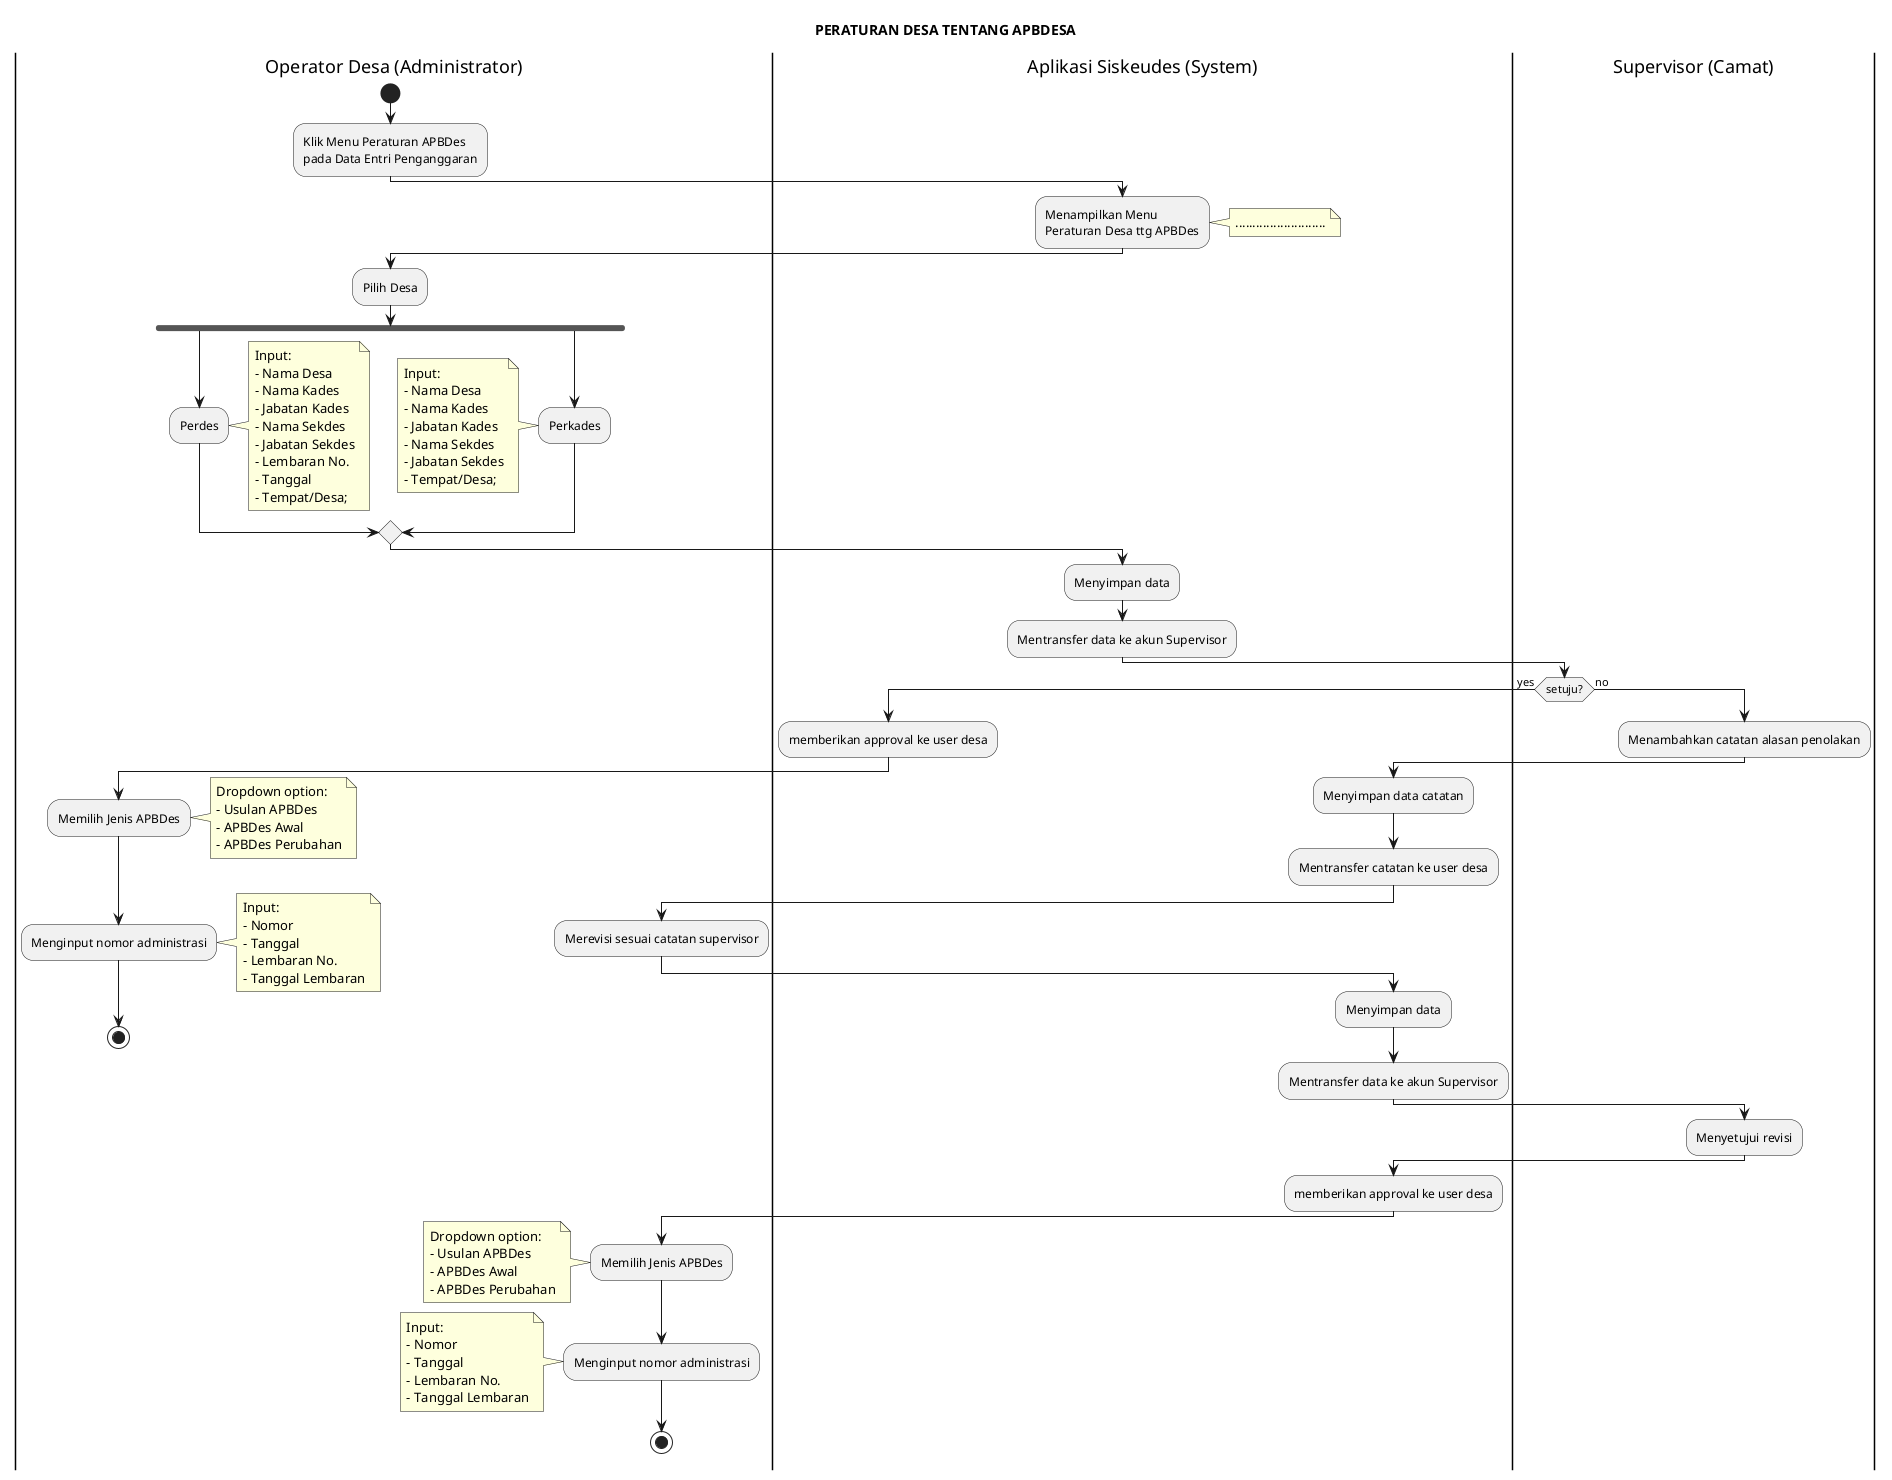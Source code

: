 @startuml
title "PERATURAN DESA TENTANG APBDESA"
|Operator Desa (Administrator)|
start
:Klik Menu Peraturan APBDes
pada Data Entri Penganggaran;
|Aplikasi Siskeudes (System)|
|Supervisor (Camat)|
|Aplikasi Siskeudes (System)|
:Menampilkan Menu
Peraturan Desa ttg APBDes;
note right
    ..........................
end note
|Operator Desa (Administrator)|
:Pilih Desa;
fork
:Perdes;
note right
Input:
- Nama Desa
- Nama Kades
- Jabatan Kades
- Nama Sekdes
- Jabatan Sekdes
- Lembaran No.
- Tanggal
- Tempat/Desa;
endnote
fork again
:Perkades;
note left
Input:
- Nama Desa
- Nama Kades
- Jabatan Kades
- Nama Sekdes
- Jabatan Sekdes
- Tempat/Desa;
end note
end merge
|Aplikasi Siskeudes (System)|
:Menyimpan data;
:Mentransfer data ke akun Supervisor;
|Supervisor (Camat)|
if (setuju?) then (yes);
|Aplikasi Siskeudes (System)|
:memberikan approval ke user desa;
|Operator Desa (Administrator)|
:Memilih Jenis APBDes;
note right
Dropdown option:
- Usulan APBDes
- APBDes Awal
- APBDes Perubahan
end note
:Menginput nomor administrasi;
note right
Input:
- Nomor
- Tanggal
- Lembaran No.
- Tanggal Lembaran
endnote
stop    
|Supervisor (Camat)|
else (no)
:Menambahkan catatan alasan penolakan;
|Aplikasi Siskeudes (System)|
:Menyimpan data catatan;
:Mentransfer catatan ke user desa;
|Operator Desa (Administrator)|
:Merevisi sesuai catatan supervisor;
|Aplikasi Siskeudes (System)|
:Menyimpan data;
:Mentransfer data ke akun Supervisor;
|Supervisor (Camat)|
:Menyetujui revisi;
|Aplikasi Siskeudes (System)|
:memberikan approval ke user desa;
|Operator Desa (Administrator)|
:Memilih Jenis APBDes;
note left
Dropdown option:
- Usulan APBDes
- APBDes Awal
- APBDes Perubahan
end note
:Menginput nomor administrasi;
note left
Input:
- Nomor
- Tanggal
- Lembaran No.
- Tanggal Lembaran
endnote
stop    



@enduml